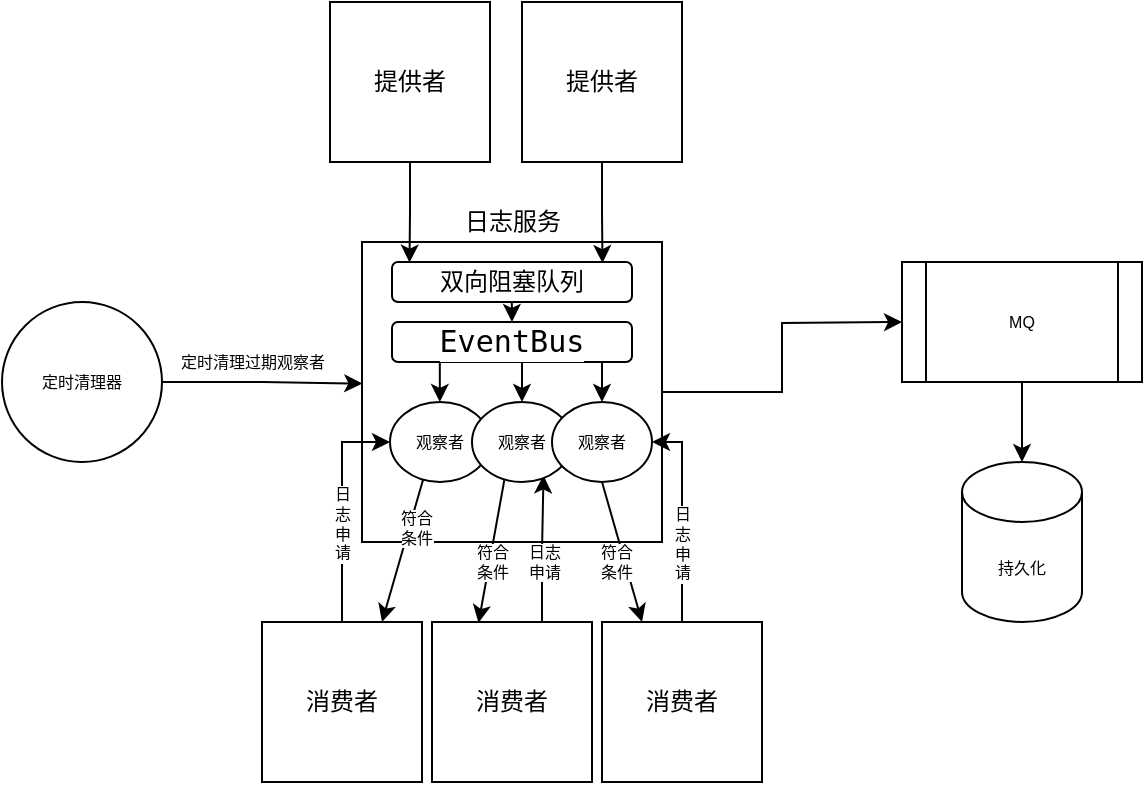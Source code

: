 <mxfile version="19.0.3" type="device"><diagram id="Xslm9NRL64bpCqz4njtm" name="第 1 页"><mxGraphModel dx="691" dy="426" grid="1" gridSize="10" guides="1" tooltips="1" connect="1" arrows="1" fold="1" page="1" pageScale="1" pageWidth="827" pageHeight="1169" math="0" shadow="0"><root><mxCell id="0"/><mxCell id="1" parent="0"/><mxCell id="R_Jw5tbD0yLrFlcnWxEf-43" value="" style="edgeStyle=orthogonalEdgeStyle;rounded=0;orthogonalLoop=1;jettySize=auto;html=1;fontSize=8;" edge="1" parent="1" source="R_Jw5tbD0yLrFlcnWxEf-1"><mxGeometry relative="1" as="geometry"><mxPoint x="620.0" y="340" as="targetPoint"/></mxGeometry></mxCell><mxCell id="R_Jw5tbD0yLrFlcnWxEf-1" value="" style="whiteSpace=wrap;html=1;aspect=fixed;" vertex="1" parent="1"><mxGeometry x="350" y="300" width="150" height="150" as="geometry"/></mxCell><mxCell id="R_Jw5tbD0yLrFlcnWxEf-24" style="edgeStyle=orthogonalEdgeStyle;rounded=0;orthogonalLoop=1;jettySize=auto;html=1;entryX=0.073;entryY=0.015;entryDx=0;entryDy=0;entryPerimeter=0;" edge="1" parent="1" source="R_Jw5tbD0yLrFlcnWxEf-2" target="R_Jw5tbD0yLrFlcnWxEf-5"><mxGeometry relative="1" as="geometry"/></mxCell><mxCell id="R_Jw5tbD0yLrFlcnWxEf-2" value="提供者" style="whiteSpace=wrap;html=1;aspect=fixed;" vertex="1" parent="1"><mxGeometry x="334" y="180" width="80" height="80" as="geometry"/></mxCell><mxCell id="R_Jw5tbD0yLrFlcnWxEf-27" style="edgeStyle=orthogonalEdgeStyle;rounded=0;orthogonalLoop=1;jettySize=auto;html=1;entryX=0.715;entryY=0.917;entryDx=0;entryDy=0;entryPerimeter=0;" edge="1" parent="1" target="R_Jw5tbD0yLrFlcnWxEf-55"><mxGeometry relative="1" as="geometry"><mxPoint x="455" y="490" as="sourcePoint"/><mxPoint x="445.0" y="420" as="targetPoint"/><Array as="points"><mxPoint x="440" y="490"/><mxPoint x="440" y="455"/><mxPoint x="441" y="455"/></Array></mxGeometry></mxCell><mxCell id="R_Jw5tbD0yLrFlcnWxEf-31" value="日志&lt;br&gt;申请" style="edgeLabel;html=1;align=center;verticalAlign=middle;resizable=0;points=[];fontSize=8;" vertex="1" connectable="0" parent="R_Jw5tbD0yLrFlcnWxEf-27"><mxGeometry x="0.163" relative="1" as="geometry"><mxPoint y="6" as="offset"/></mxGeometry></mxCell><mxCell id="R_Jw5tbD0yLrFlcnWxEf-3" value="消费者" style="whiteSpace=wrap;html=1;aspect=fixed;" vertex="1" parent="1"><mxGeometry x="385" y="490" width="80" height="80" as="geometry"/></mxCell><mxCell id="R_Jw5tbD0yLrFlcnWxEf-4" value="日志服务" style="text;html=1;align=center;verticalAlign=middle;resizable=0;points=[];autosize=1;strokeColor=none;fillColor=none;" vertex="1" parent="1"><mxGeometry x="395" y="280" width="60" height="20" as="geometry"/></mxCell><mxCell id="R_Jw5tbD0yLrFlcnWxEf-5" value="双向阻塞队列" style="rounded=1;whiteSpace=wrap;html=1;" vertex="1" parent="1"><mxGeometry x="365" y="310" width="120" height="20" as="geometry"/></mxCell><mxCell id="R_Jw5tbD0yLrFlcnWxEf-28" style="edgeStyle=orthogonalEdgeStyle;rounded=0;orthogonalLoop=1;jettySize=auto;html=1;entryX=1;entryY=0.5;entryDx=0;entryDy=0;" edge="1" parent="1" source="R_Jw5tbD0yLrFlcnWxEf-14" target="R_Jw5tbD0yLrFlcnWxEf-56"><mxGeometry relative="1" as="geometry"><mxPoint x="485" y="410" as="targetPoint"/><Array as="points"><mxPoint x="510" y="400"/></Array></mxGeometry></mxCell><mxCell id="R_Jw5tbD0yLrFlcnWxEf-30" value="日&lt;br style=&quot;font-size: 8px;&quot;&gt;志&lt;br style=&quot;font-size: 8px;&quot;&gt;申&lt;br style=&quot;font-size: 8px;&quot;&gt;请" style="edgeLabel;html=1;align=center;verticalAlign=middle;resizable=0;points=[];fontSize=8;" vertex="1" connectable="0" parent="R_Jw5tbD0yLrFlcnWxEf-28"><mxGeometry x="-0.434" relative="1" as="geometry"><mxPoint y="-10" as="offset"/></mxGeometry></mxCell><mxCell id="R_Jw5tbD0yLrFlcnWxEf-14" value="消费者" style="whiteSpace=wrap;html=1;aspect=fixed;" vertex="1" parent="1"><mxGeometry x="470" y="490" width="80" height="80" as="geometry"/></mxCell><mxCell id="R_Jw5tbD0yLrFlcnWxEf-26" style="edgeStyle=orthogonalEdgeStyle;rounded=0;orthogonalLoop=1;jettySize=auto;html=1;entryX=0;entryY=0.5;entryDx=0;entryDy=0;" edge="1" parent="1" source="R_Jw5tbD0yLrFlcnWxEf-15" target="R_Jw5tbD0yLrFlcnWxEf-54"><mxGeometry relative="1" as="geometry"><mxPoint x="365" y="410" as="targetPoint"/><Array as="points"><mxPoint x="340" y="400"/></Array></mxGeometry></mxCell><mxCell id="R_Jw5tbD0yLrFlcnWxEf-29" value="日&lt;br style=&quot;font-size: 8px;&quot;&gt;志&lt;br style=&quot;font-size: 8px;&quot;&gt;申&lt;br style=&quot;font-size: 8px;&quot;&gt;请" style="edgeLabel;html=1;align=center;verticalAlign=middle;resizable=0;points=[];fontSize=8;" vertex="1" connectable="0" parent="R_Jw5tbD0yLrFlcnWxEf-26"><mxGeometry x="-0.139" relative="1" as="geometry"><mxPoint as="offset"/></mxGeometry></mxCell><mxCell id="R_Jw5tbD0yLrFlcnWxEf-15" value="消费者" style="whiteSpace=wrap;html=1;aspect=fixed;" vertex="1" parent="1"><mxGeometry x="300" y="490" width="80" height="80" as="geometry"/></mxCell><mxCell id="R_Jw5tbD0yLrFlcnWxEf-25" style="edgeStyle=orthogonalEdgeStyle;rounded=0;orthogonalLoop=1;jettySize=auto;html=1;entryX=0.877;entryY=0.027;entryDx=0;entryDy=0;entryPerimeter=0;" edge="1" parent="1" source="R_Jw5tbD0yLrFlcnWxEf-23" target="R_Jw5tbD0yLrFlcnWxEf-5"><mxGeometry relative="1" as="geometry"/></mxCell><mxCell id="R_Jw5tbD0yLrFlcnWxEf-23" value="提供者" style="whiteSpace=wrap;html=1;aspect=fixed;" vertex="1" parent="1"><mxGeometry x="430" y="180" width="80" height="80" as="geometry"/></mxCell><mxCell id="R_Jw5tbD0yLrFlcnWxEf-34" value="" style="endArrow=classic;html=1;rounded=0;entryX=0.75;entryY=0;entryDx=0;entryDy=0;exitX=0.337;exitY=0.943;exitDx=0;exitDy=0;exitPerimeter=0;" edge="1" parent="1" source="R_Jw5tbD0yLrFlcnWxEf-54" target="R_Jw5tbD0yLrFlcnWxEf-15"><mxGeometry width="50" height="50" relative="1" as="geometry"><mxPoint x="367.76" y="437.06" as="sourcePoint"/><mxPoint x="420" y="430" as="targetPoint"/></mxGeometry></mxCell><mxCell id="R_Jw5tbD0yLrFlcnWxEf-37" value="&lt;font style=&quot;font-size: 8px;&quot;&gt;符合&lt;br style=&quot;font-size: 8px;&quot;&gt;条件&lt;/font&gt;" style="edgeLabel;html=1;align=center;verticalAlign=middle;resizable=0;points=[];fontSize=8;" vertex="1" connectable="0" parent="R_Jw5tbD0yLrFlcnWxEf-34"><mxGeometry x="-0.783" y="1" relative="1" as="geometry"><mxPoint x="-3" y="17" as="offset"/></mxGeometry></mxCell><mxCell id="R_Jw5tbD0yLrFlcnWxEf-35" value="" style="endArrow=classic;html=1;rounded=0;entryX=0.291;entryY=0.005;entryDx=0;entryDy=0;entryPerimeter=0;exitX=0.323;exitY=0.978;exitDx=0;exitDy=0;exitPerimeter=0;" edge="1" parent="1" source="R_Jw5tbD0yLrFlcnWxEf-55"><mxGeometry width="50" height="50" relative="1" as="geometry"><mxPoint x="409.04" y="440.54" as="sourcePoint"/><mxPoint x="408.28" y="490.4" as="targetPoint"/></mxGeometry></mxCell><mxCell id="R_Jw5tbD0yLrFlcnWxEf-38" value="符合&lt;br&gt;条件" style="edgeLabel;html=1;align=center;verticalAlign=middle;resizable=0;points=[];fontSize=8;" vertex="1" connectable="0" parent="R_Jw5tbD0yLrFlcnWxEf-35"><mxGeometry x="-0.273" relative="1" as="geometry"><mxPoint x="-2" y="15" as="offset"/></mxGeometry></mxCell><mxCell id="R_Jw5tbD0yLrFlcnWxEf-36" value="" style="endArrow=classic;html=1;rounded=0;entryX=0.25;entryY=0;entryDx=0;entryDy=0;exitX=0.5;exitY=1;exitDx=0;exitDy=0;" edge="1" parent="1" source="R_Jw5tbD0yLrFlcnWxEf-56" target="R_Jw5tbD0yLrFlcnWxEf-14"><mxGeometry width="50" height="50" relative="1" as="geometry"><mxPoint x="481.04" y="440.78" as="sourcePoint"/><mxPoint x="510" y="420" as="targetPoint"/></mxGeometry></mxCell><mxCell id="R_Jw5tbD0yLrFlcnWxEf-39" value="符合&lt;br&gt;条件" style="edgeLabel;html=1;align=center;verticalAlign=middle;resizable=0;points=[];fontSize=8;" vertex="1" connectable="0" parent="R_Jw5tbD0yLrFlcnWxEf-36"><mxGeometry x="-0.183" y="-1" relative="1" as="geometry"><mxPoint y="11" as="offset"/></mxGeometry></mxCell><mxCell id="R_Jw5tbD0yLrFlcnWxEf-47" style="edgeStyle=orthogonalEdgeStyle;rounded=0;orthogonalLoop=1;jettySize=auto;html=1;fontSize=8;" edge="1" parent="1" source="R_Jw5tbD0yLrFlcnWxEf-44" target="R_Jw5tbD0yLrFlcnWxEf-45"><mxGeometry relative="1" as="geometry"/></mxCell><mxCell id="R_Jw5tbD0yLrFlcnWxEf-44" value="MQ" style="shape=process;whiteSpace=wrap;html=1;backgroundOutline=1;fontSize=8;" vertex="1" parent="1"><mxGeometry x="620" y="310" width="120" height="60" as="geometry"/></mxCell><mxCell id="R_Jw5tbD0yLrFlcnWxEf-45" value="持久化" style="shape=cylinder3;whiteSpace=wrap;html=1;boundedLbl=1;backgroundOutline=1;size=15;fontSize=8;" vertex="1" parent="1"><mxGeometry x="650" y="410" width="60" height="80" as="geometry"/></mxCell><mxCell id="R_Jw5tbD0yLrFlcnWxEf-70" style="edgeStyle=orthogonalEdgeStyle;rounded=0;orthogonalLoop=1;jettySize=auto;html=1;entryX=0.001;entryY=0.472;entryDx=0;entryDy=0;entryPerimeter=0;fontSize=8;" edge="1" parent="1" source="R_Jw5tbD0yLrFlcnWxEf-48" target="R_Jw5tbD0yLrFlcnWxEf-1"><mxGeometry relative="1" as="geometry"/></mxCell><mxCell id="R_Jw5tbD0yLrFlcnWxEf-48" value="定时清理器" style="ellipse;whiteSpace=wrap;html=1;aspect=fixed;fontSize=8;" vertex="1" parent="1"><mxGeometry x="170" y="330" width="80" height="80" as="geometry"/></mxCell><mxCell id="R_Jw5tbD0yLrFlcnWxEf-53" value="&lt;pre style=&quot;background-color: rgb(255, 255, 255); font-family: &amp;quot;JetBrains Mono&amp;quot;, monospace; font-size: 11.3pt;&quot;&gt;EventBus&lt;/pre&gt;" style="rounded=1;whiteSpace=wrap;html=1;" vertex="1" parent="1"><mxGeometry x="365" y="340" width="120" height="20" as="geometry"/></mxCell><mxCell id="R_Jw5tbD0yLrFlcnWxEf-54" value="观察者" style="ellipse;whiteSpace=wrap;html=1;fontSize=8;" vertex="1" parent="1"><mxGeometry x="364" y="380" width="50" height="40" as="geometry"/></mxCell><mxCell id="R_Jw5tbD0yLrFlcnWxEf-55" value="观察者" style="ellipse;whiteSpace=wrap;html=1;fontSize=8;" vertex="1" parent="1"><mxGeometry x="405" y="380" width="50" height="40" as="geometry"/></mxCell><mxCell id="R_Jw5tbD0yLrFlcnWxEf-56" value="观察者" style="ellipse;whiteSpace=wrap;html=1;fontSize=8;" vertex="1" parent="1"><mxGeometry x="445" y="380" width="50" height="40" as="geometry"/></mxCell><mxCell id="R_Jw5tbD0yLrFlcnWxEf-61" value="&lt;span style=&quot;background-color: rgb(255, 255, 255);&quot;&gt;定时清理过期观察者&lt;/span&gt;" style="text;html=1;align=center;verticalAlign=middle;resizable=0;points=[];autosize=1;strokeColor=none;fillColor=none;fontSize=8;" vertex="1" parent="1"><mxGeometry x="250" y="350" width="90" height="20" as="geometry"/></mxCell><mxCell id="R_Jw5tbD0yLrFlcnWxEf-65" value="" style="endArrow=classic;html=1;rounded=0;fontSize=8;" edge="1" parent="1" target="R_Jw5tbD0yLrFlcnWxEf-55"><mxGeometry width="50" height="50" relative="1" as="geometry"><mxPoint x="430" y="360" as="sourcePoint"/><mxPoint x="450" y="390" as="targetPoint"/></mxGeometry></mxCell><mxCell id="R_Jw5tbD0yLrFlcnWxEf-66" value="" style="endArrow=classic;html=1;rounded=0;fontSize=8;" edge="1" parent="1"><mxGeometry width="50" height="50" relative="1" as="geometry"><mxPoint x="470" y="360.0" as="sourcePoint"/><mxPoint x="470" y="380" as="targetPoint"/></mxGeometry></mxCell><mxCell id="R_Jw5tbD0yLrFlcnWxEf-67" value="" style="endArrow=classic;html=1;rounded=0;fontSize=8;" edge="1" parent="1"><mxGeometry width="50" height="50" relative="1" as="geometry"><mxPoint x="388.91" y="360.0" as="sourcePoint"/><mxPoint x="388.91" y="380" as="targetPoint"/></mxGeometry></mxCell><mxCell id="R_Jw5tbD0yLrFlcnWxEf-68" value="" style="endArrow=classic;html=1;rounded=0;fontSize=8;entryX=0.5;entryY=0;entryDx=0;entryDy=0;" edge="1" parent="1" target="R_Jw5tbD0yLrFlcnWxEf-53"><mxGeometry width="50" height="50" relative="1" as="geometry"><mxPoint x="424.91" y="330.0" as="sourcePoint"/><mxPoint x="424.91" y="350" as="targetPoint"/></mxGeometry></mxCell></root></mxGraphModel></diagram></mxfile>